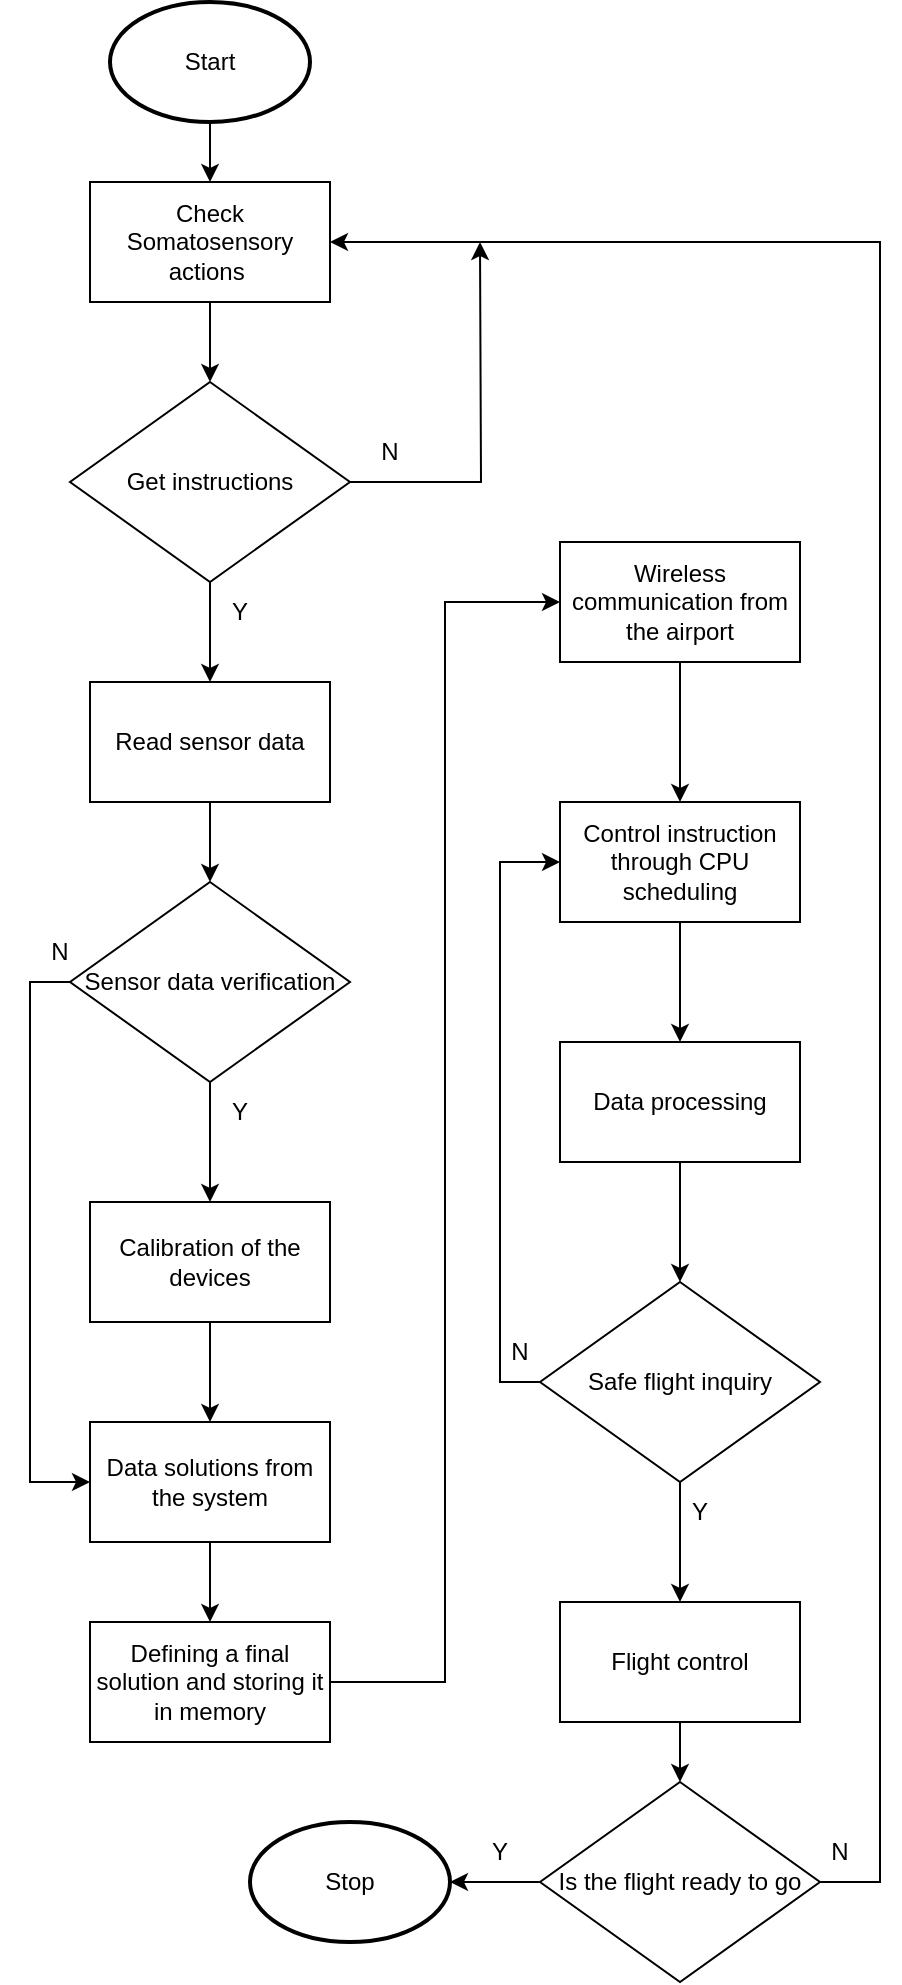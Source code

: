 <mxfile version="20.5.2" type="github">
  <diagram id="-BjqbawedhyCyRdY2UWi" name="Page-1">
    <mxGraphModel dx="1038" dy="489" grid="1" gridSize="10" guides="1" tooltips="1" connect="1" arrows="1" fold="1" page="1" pageScale="1" pageWidth="850" pageHeight="1100" math="0" shadow="0">
      <root>
        <mxCell id="0" />
        <mxCell id="1" parent="0" />
        <mxCell id="RBXF5U_ickT2g1g3exE6-22" style="edgeStyle=orthogonalEdgeStyle;rounded=0;orthogonalLoop=1;jettySize=auto;html=1;exitX=0.5;exitY=1;exitDx=0;exitDy=0;exitPerimeter=0;entryX=0.5;entryY=0;entryDx=0;entryDy=0;" edge="1" parent="1" source="RBXF5U_ickT2g1g3exE6-1" target="RBXF5U_ickT2g1g3exE6-2">
          <mxGeometry relative="1" as="geometry" />
        </mxCell>
        <mxCell id="RBXF5U_ickT2g1g3exE6-1" value="Start" style="strokeWidth=2;html=1;shape=mxgraph.flowchart.start_1;whiteSpace=wrap;" vertex="1" parent="1">
          <mxGeometry x="375" y="40" width="100" height="60" as="geometry" />
        </mxCell>
        <mxCell id="RBXF5U_ickT2g1g3exE6-23" style="edgeStyle=orthogonalEdgeStyle;rounded=0;orthogonalLoop=1;jettySize=auto;html=1;exitX=0.5;exitY=1;exitDx=0;exitDy=0;entryX=0.5;entryY=0;entryDx=0;entryDy=0;" edge="1" parent="1" source="RBXF5U_ickT2g1g3exE6-2" target="RBXF5U_ickT2g1g3exE6-3">
          <mxGeometry relative="1" as="geometry" />
        </mxCell>
        <mxCell id="RBXF5U_ickT2g1g3exE6-2" value="Check Somatosensory actions&amp;nbsp;" style="rounded=0;whiteSpace=wrap;html=1;" vertex="1" parent="1">
          <mxGeometry x="365" y="130" width="120" height="60" as="geometry" />
        </mxCell>
        <mxCell id="RBXF5U_ickT2g1g3exE6-17" style="edgeStyle=orthogonalEdgeStyle;rounded=0;orthogonalLoop=1;jettySize=auto;html=1;exitX=0.5;exitY=1;exitDx=0;exitDy=0;entryX=0.5;entryY=0;entryDx=0;entryDy=0;" edge="1" parent="1" source="RBXF5U_ickT2g1g3exE6-3" target="RBXF5U_ickT2g1g3exE6-5">
          <mxGeometry relative="1" as="geometry" />
        </mxCell>
        <mxCell id="RBXF5U_ickT2g1g3exE6-36" style="edgeStyle=orthogonalEdgeStyle;rounded=0;orthogonalLoop=1;jettySize=auto;html=1;exitX=1;exitY=0.5;exitDx=0;exitDy=0;" edge="1" parent="1" source="RBXF5U_ickT2g1g3exE6-3">
          <mxGeometry relative="1" as="geometry">
            <mxPoint x="560" y="160" as="targetPoint" />
          </mxGeometry>
        </mxCell>
        <mxCell id="RBXF5U_ickT2g1g3exE6-3" value="Get instructions" style="rhombus;whiteSpace=wrap;html=1;" vertex="1" parent="1">
          <mxGeometry x="355" y="230" width="140" height="100" as="geometry" />
        </mxCell>
        <mxCell id="RBXF5U_ickT2g1g3exE6-20" style="edgeStyle=orthogonalEdgeStyle;rounded=0;orthogonalLoop=1;jettySize=auto;html=1;exitX=0.5;exitY=1;exitDx=0;exitDy=0;entryX=0.5;entryY=0;entryDx=0;entryDy=0;" edge="1" parent="1" source="RBXF5U_ickT2g1g3exE6-4" target="RBXF5U_ickT2g1g3exE6-7">
          <mxGeometry relative="1" as="geometry" />
        </mxCell>
        <mxCell id="RBXF5U_ickT2g1g3exE6-4" value="Calibration of the devices" style="rounded=0;whiteSpace=wrap;html=1;" vertex="1" parent="1">
          <mxGeometry x="365" y="640" width="120" height="60" as="geometry" />
        </mxCell>
        <mxCell id="RBXF5U_ickT2g1g3exE6-18" style="edgeStyle=orthogonalEdgeStyle;rounded=0;orthogonalLoop=1;jettySize=auto;html=1;exitX=0.5;exitY=1;exitDx=0;exitDy=0;entryX=0.5;entryY=0;entryDx=0;entryDy=0;" edge="1" parent="1" source="RBXF5U_ickT2g1g3exE6-5" target="RBXF5U_ickT2g1g3exE6-6">
          <mxGeometry relative="1" as="geometry" />
        </mxCell>
        <mxCell id="RBXF5U_ickT2g1g3exE6-5" value="Read sensor data" style="rounded=0;whiteSpace=wrap;html=1;" vertex="1" parent="1">
          <mxGeometry x="365" y="380" width="120" height="60" as="geometry" />
        </mxCell>
        <mxCell id="RBXF5U_ickT2g1g3exE6-19" style="edgeStyle=orthogonalEdgeStyle;rounded=0;orthogonalLoop=1;jettySize=auto;html=1;exitX=0.5;exitY=1;exitDx=0;exitDy=0;entryX=0.5;entryY=0;entryDx=0;entryDy=0;" edge="1" parent="1" source="RBXF5U_ickT2g1g3exE6-6" target="RBXF5U_ickT2g1g3exE6-4">
          <mxGeometry relative="1" as="geometry" />
        </mxCell>
        <mxCell id="RBXF5U_ickT2g1g3exE6-34" style="edgeStyle=orthogonalEdgeStyle;rounded=0;orthogonalLoop=1;jettySize=auto;html=1;exitX=0;exitY=0.5;exitDx=0;exitDy=0;entryX=0;entryY=0.5;entryDx=0;entryDy=0;" edge="1" parent="1" source="RBXF5U_ickT2g1g3exE6-6" target="RBXF5U_ickT2g1g3exE6-7">
          <mxGeometry relative="1" as="geometry" />
        </mxCell>
        <mxCell id="RBXF5U_ickT2g1g3exE6-6" value="Sensor data verification" style="rhombus;whiteSpace=wrap;html=1;" vertex="1" parent="1">
          <mxGeometry x="355" y="480" width="140" height="100" as="geometry" />
        </mxCell>
        <mxCell id="RBXF5U_ickT2g1g3exE6-21" style="edgeStyle=orthogonalEdgeStyle;rounded=0;orthogonalLoop=1;jettySize=auto;html=1;exitX=0.5;exitY=1;exitDx=0;exitDy=0;entryX=0.5;entryY=0;entryDx=0;entryDy=0;" edge="1" parent="1" source="RBXF5U_ickT2g1g3exE6-7" target="RBXF5U_ickT2g1g3exE6-8">
          <mxGeometry relative="1" as="geometry" />
        </mxCell>
        <mxCell id="RBXF5U_ickT2g1g3exE6-7" value="Data solutions from the system" style="rounded=0;whiteSpace=wrap;html=1;" vertex="1" parent="1">
          <mxGeometry x="365" y="750" width="120" height="60" as="geometry" />
        </mxCell>
        <mxCell id="RBXF5U_ickT2g1g3exE6-33" style="edgeStyle=orthogonalEdgeStyle;rounded=0;orthogonalLoop=1;jettySize=auto;html=1;exitX=1;exitY=0.5;exitDx=0;exitDy=0;entryX=0;entryY=0.5;entryDx=0;entryDy=0;" edge="1" parent="1" source="RBXF5U_ickT2g1g3exE6-8" target="RBXF5U_ickT2g1g3exE6-9">
          <mxGeometry relative="1" as="geometry" />
        </mxCell>
        <mxCell id="RBXF5U_ickT2g1g3exE6-8" value="Defining a final solution and storing it in memory" style="rounded=0;whiteSpace=wrap;html=1;" vertex="1" parent="1">
          <mxGeometry x="365" y="850" width="120" height="60" as="geometry" />
        </mxCell>
        <mxCell id="RBXF5U_ickT2g1g3exE6-24" style="edgeStyle=orthogonalEdgeStyle;rounded=0;orthogonalLoop=1;jettySize=auto;html=1;exitX=0.5;exitY=1;exitDx=0;exitDy=0;entryX=0.5;entryY=0;entryDx=0;entryDy=0;" edge="1" parent="1" source="RBXF5U_ickT2g1g3exE6-9" target="RBXF5U_ickT2g1g3exE6-11">
          <mxGeometry relative="1" as="geometry" />
        </mxCell>
        <mxCell id="RBXF5U_ickT2g1g3exE6-9" value="Wireless communication from the airport" style="rounded=0;whiteSpace=wrap;html=1;" vertex="1" parent="1">
          <mxGeometry x="600" y="310" width="120" height="60" as="geometry" />
        </mxCell>
        <mxCell id="RBXF5U_ickT2g1g3exE6-15" style="edgeStyle=orthogonalEdgeStyle;rounded=0;orthogonalLoop=1;jettySize=auto;html=1;exitX=0.5;exitY=1;exitDx=0;exitDy=0;entryX=0.5;entryY=0;entryDx=0;entryDy=0;" edge="1" parent="1" source="RBXF5U_ickT2g1g3exE6-10" target="RBXF5U_ickT2g1g3exE6-12">
          <mxGeometry relative="1" as="geometry" />
        </mxCell>
        <mxCell id="RBXF5U_ickT2g1g3exE6-10" value="Data processing" style="rounded=0;whiteSpace=wrap;html=1;" vertex="1" parent="1">
          <mxGeometry x="600" y="560" width="120" height="60" as="geometry" />
        </mxCell>
        <mxCell id="RBXF5U_ickT2g1g3exE6-14" style="edgeStyle=orthogonalEdgeStyle;rounded=0;orthogonalLoop=1;jettySize=auto;html=1;exitX=0.5;exitY=1;exitDx=0;exitDy=0;entryX=0.5;entryY=0;entryDx=0;entryDy=0;" edge="1" parent="1" source="RBXF5U_ickT2g1g3exE6-11" target="RBXF5U_ickT2g1g3exE6-10">
          <mxGeometry relative="1" as="geometry" />
        </mxCell>
        <mxCell id="RBXF5U_ickT2g1g3exE6-11" value="Control instruction through CPU scheduling" style="rounded=0;whiteSpace=wrap;html=1;" vertex="1" parent="1">
          <mxGeometry x="600" y="440" width="120" height="60" as="geometry" />
        </mxCell>
        <mxCell id="RBXF5U_ickT2g1g3exE6-16" style="edgeStyle=orthogonalEdgeStyle;rounded=0;orthogonalLoop=1;jettySize=auto;html=1;exitX=0.5;exitY=1;exitDx=0;exitDy=0;entryX=0.5;entryY=0;entryDx=0;entryDy=0;" edge="1" parent="1" source="RBXF5U_ickT2g1g3exE6-12" target="RBXF5U_ickT2g1g3exE6-13">
          <mxGeometry relative="1" as="geometry" />
        </mxCell>
        <mxCell id="RBXF5U_ickT2g1g3exE6-32" style="edgeStyle=orthogonalEdgeStyle;rounded=0;orthogonalLoop=1;jettySize=auto;html=1;exitX=0;exitY=0.5;exitDx=0;exitDy=0;entryX=0;entryY=0.5;entryDx=0;entryDy=0;" edge="1" parent="1" source="RBXF5U_ickT2g1g3exE6-12" target="RBXF5U_ickT2g1g3exE6-11">
          <mxGeometry relative="1" as="geometry" />
        </mxCell>
        <mxCell id="RBXF5U_ickT2g1g3exE6-12" value="Safe flight inquiry" style="rhombus;whiteSpace=wrap;html=1;" vertex="1" parent="1">
          <mxGeometry x="590" y="680" width="140" height="100" as="geometry" />
        </mxCell>
        <mxCell id="RBXF5U_ickT2g1g3exE6-35" style="edgeStyle=orthogonalEdgeStyle;rounded=0;orthogonalLoop=1;jettySize=auto;html=1;exitX=1;exitY=0.5;exitDx=0;exitDy=0;entryX=1;entryY=0.5;entryDx=0;entryDy=0;" edge="1" parent="1" source="RBXF5U_ickT2g1g3exE6-39" target="RBXF5U_ickT2g1g3exE6-2">
          <mxGeometry relative="1" as="geometry">
            <Array as="points">
              <mxPoint x="760" y="980" />
              <mxPoint x="760" y="160" />
            </Array>
          </mxGeometry>
        </mxCell>
        <mxCell id="RBXF5U_ickT2g1g3exE6-40" style="edgeStyle=orthogonalEdgeStyle;rounded=0;orthogonalLoop=1;jettySize=auto;html=1;exitX=0.5;exitY=1;exitDx=0;exitDy=0;entryX=0.5;entryY=0;entryDx=0;entryDy=0;" edge="1" parent="1" source="RBXF5U_ickT2g1g3exE6-13" target="RBXF5U_ickT2g1g3exE6-39">
          <mxGeometry relative="1" as="geometry" />
        </mxCell>
        <mxCell id="RBXF5U_ickT2g1g3exE6-13" value="Flight control" style="rounded=0;whiteSpace=wrap;html=1;" vertex="1" parent="1">
          <mxGeometry x="600" y="840" width="120" height="60" as="geometry" />
        </mxCell>
        <mxCell id="RBXF5U_ickT2g1g3exE6-25" value="N" style="text;html=1;strokeColor=none;fillColor=none;align=center;verticalAlign=middle;whiteSpace=wrap;rounded=0;" vertex="1" parent="1">
          <mxGeometry x="485" y="250" width="60" height="30" as="geometry" />
        </mxCell>
        <mxCell id="RBXF5U_ickT2g1g3exE6-26" value="Y" style="text;html=1;strokeColor=none;fillColor=none;align=center;verticalAlign=middle;whiteSpace=wrap;rounded=0;" vertex="1" parent="1">
          <mxGeometry x="410" y="580" width="60" height="30" as="geometry" />
        </mxCell>
        <mxCell id="RBXF5U_ickT2g1g3exE6-27" value="Y" style="text;html=1;strokeColor=none;fillColor=none;align=center;verticalAlign=middle;whiteSpace=wrap;rounded=0;" vertex="1" parent="1">
          <mxGeometry x="640" y="780" width="60" height="30" as="geometry" />
        </mxCell>
        <mxCell id="RBXF5U_ickT2g1g3exE6-28" value="Y" style="text;html=1;strokeColor=none;fillColor=none;align=center;verticalAlign=middle;whiteSpace=wrap;rounded=0;" vertex="1" parent="1">
          <mxGeometry x="410" y="330" width="60" height="30" as="geometry" />
        </mxCell>
        <mxCell id="RBXF5U_ickT2g1g3exE6-29" value="N" style="text;html=1;strokeColor=none;fillColor=none;align=center;verticalAlign=middle;whiteSpace=wrap;rounded=0;" vertex="1" parent="1">
          <mxGeometry x="550" y="700" width="60" height="30" as="geometry" />
        </mxCell>
        <mxCell id="RBXF5U_ickT2g1g3exE6-30" value="N" style="text;html=1;strokeColor=none;fillColor=none;align=center;verticalAlign=middle;whiteSpace=wrap;rounded=0;" vertex="1" parent="1">
          <mxGeometry x="320" y="500" width="60" height="30" as="geometry" />
        </mxCell>
        <mxCell id="RBXF5U_ickT2g1g3exE6-43" style="edgeStyle=orthogonalEdgeStyle;rounded=0;orthogonalLoop=1;jettySize=auto;html=1;exitX=0;exitY=0.5;exitDx=0;exitDy=0;entryX=1;entryY=0.5;entryDx=0;entryDy=0;entryPerimeter=0;" edge="1" parent="1" source="RBXF5U_ickT2g1g3exE6-39" target="RBXF5U_ickT2g1g3exE6-42">
          <mxGeometry relative="1" as="geometry" />
        </mxCell>
        <mxCell id="RBXF5U_ickT2g1g3exE6-39" value="Is the flight ready to go" style="rhombus;whiteSpace=wrap;html=1;" vertex="1" parent="1">
          <mxGeometry x="590" y="930" width="140" height="100" as="geometry" />
        </mxCell>
        <mxCell id="RBXF5U_ickT2g1g3exE6-41" value="Y" style="text;html=1;strokeColor=none;fillColor=none;align=center;verticalAlign=middle;whiteSpace=wrap;rounded=0;" vertex="1" parent="1">
          <mxGeometry x="540" y="950" width="60" height="30" as="geometry" />
        </mxCell>
        <mxCell id="RBXF5U_ickT2g1g3exE6-42" value="Stop" style="strokeWidth=2;html=1;shape=mxgraph.flowchart.start_1;whiteSpace=wrap;" vertex="1" parent="1">
          <mxGeometry x="445" y="950" width="100" height="60" as="geometry" />
        </mxCell>
        <mxCell id="RBXF5U_ickT2g1g3exE6-45" value="N" style="text;html=1;strokeColor=none;fillColor=none;align=center;verticalAlign=middle;whiteSpace=wrap;rounded=0;" vertex="1" parent="1">
          <mxGeometry x="710" y="950" width="60" height="30" as="geometry" />
        </mxCell>
      </root>
    </mxGraphModel>
  </diagram>
</mxfile>
